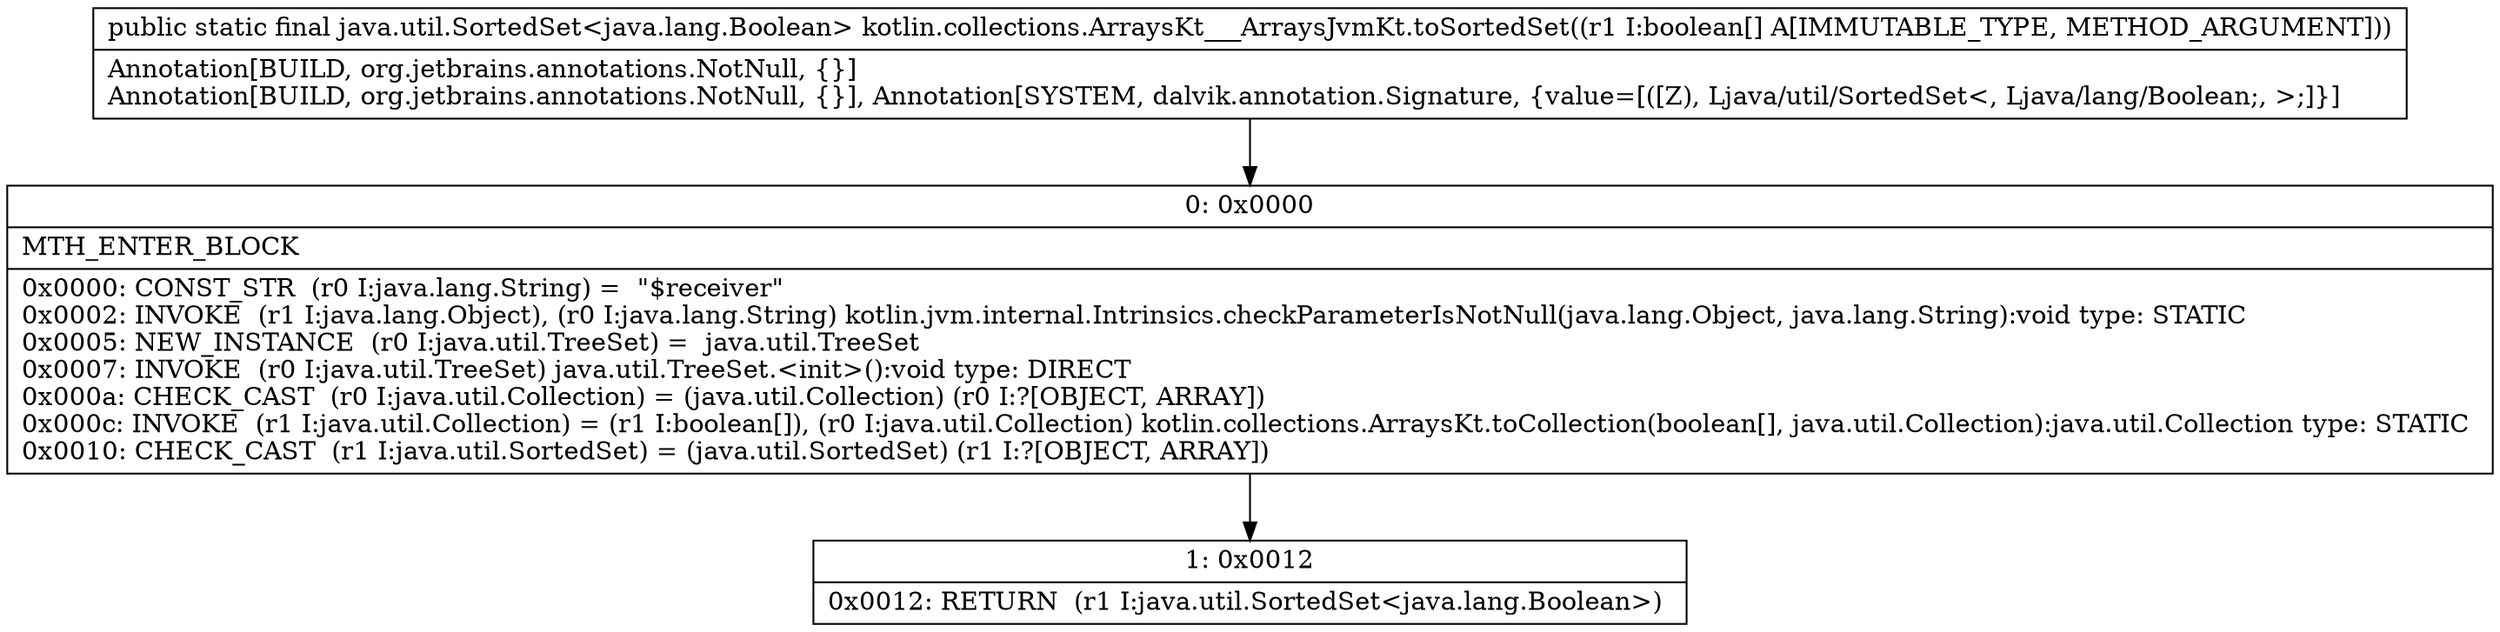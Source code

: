 digraph "CFG forkotlin.collections.ArraysKt___ArraysJvmKt.toSortedSet([Z)Ljava\/util\/SortedSet;" {
Node_0 [shape=record,label="{0\:\ 0x0000|MTH_ENTER_BLOCK\l|0x0000: CONST_STR  (r0 I:java.lang.String) =  \"$receiver\" \l0x0002: INVOKE  (r1 I:java.lang.Object), (r0 I:java.lang.String) kotlin.jvm.internal.Intrinsics.checkParameterIsNotNull(java.lang.Object, java.lang.String):void type: STATIC \l0x0005: NEW_INSTANCE  (r0 I:java.util.TreeSet) =  java.util.TreeSet \l0x0007: INVOKE  (r0 I:java.util.TreeSet) java.util.TreeSet.\<init\>():void type: DIRECT \l0x000a: CHECK_CAST  (r0 I:java.util.Collection) = (java.util.Collection) (r0 I:?[OBJECT, ARRAY]) \l0x000c: INVOKE  (r1 I:java.util.Collection) = (r1 I:boolean[]), (r0 I:java.util.Collection) kotlin.collections.ArraysKt.toCollection(boolean[], java.util.Collection):java.util.Collection type: STATIC \l0x0010: CHECK_CAST  (r1 I:java.util.SortedSet) = (java.util.SortedSet) (r1 I:?[OBJECT, ARRAY]) \l}"];
Node_1 [shape=record,label="{1\:\ 0x0012|0x0012: RETURN  (r1 I:java.util.SortedSet\<java.lang.Boolean\>) \l}"];
MethodNode[shape=record,label="{public static final java.util.SortedSet\<java.lang.Boolean\> kotlin.collections.ArraysKt___ArraysJvmKt.toSortedSet((r1 I:boolean[] A[IMMUTABLE_TYPE, METHOD_ARGUMENT]))  | Annotation[BUILD, org.jetbrains.annotations.NotNull, \{\}]\lAnnotation[BUILD, org.jetbrains.annotations.NotNull, \{\}], Annotation[SYSTEM, dalvik.annotation.Signature, \{value=[([Z), Ljava\/util\/SortedSet\<, Ljava\/lang\/Boolean;, \>;]\}]\l}"];
MethodNode -> Node_0;
Node_0 -> Node_1;
}

